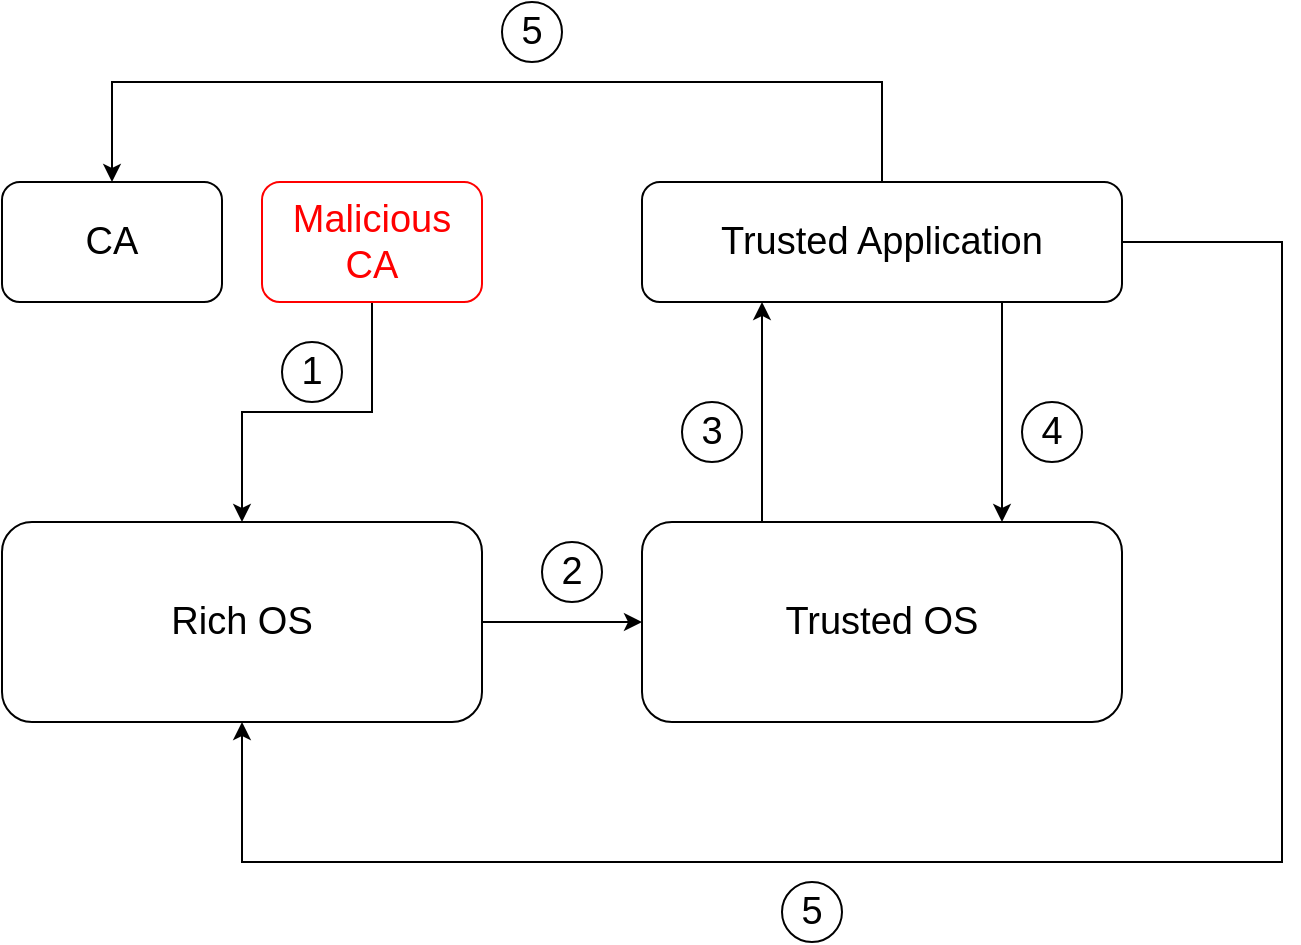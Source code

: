 <mxfile version="20.2.3" type="github">
  <diagram id="IjE_r1VJSpC4vSCnsU9k" name="第 1 页">
    <mxGraphModel dx="1209" dy="749" grid="1" gridSize="10" guides="1" tooltips="1" connect="1" arrows="1" fold="1" page="1" pageScale="1" pageWidth="1200" pageHeight="1920" math="0" shadow="0">
      <root>
        <mxCell id="0" />
        <mxCell id="1" parent="0" />
        <mxCell id="byWuOvxjTO7wnnD7FxtV-4" value="CA" style="rounded=1;whiteSpace=wrap;html=1;fontSize=19;" vertex="1" parent="1">
          <mxGeometry x="240" y="180" width="110" height="60" as="geometry" />
        </mxCell>
        <mxCell id="byWuOvxjTO7wnnD7FxtV-14" style="edgeStyle=orthogonalEdgeStyle;rounded=0;orthogonalLoop=1;jettySize=auto;html=1;exitX=1;exitY=0.5;exitDx=0;exitDy=0;entryX=0;entryY=0.5;entryDx=0;entryDy=0;fontSize=19;" edge="1" parent="1" source="byWuOvxjTO7wnnD7FxtV-6" target="byWuOvxjTO7wnnD7FxtV-11">
          <mxGeometry relative="1" as="geometry" />
        </mxCell>
        <mxCell id="byWuOvxjTO7wnnD7FxtV-6" value="Rich OS" style="rounded=1;whiteSpace=wrap;html=1;fontSize=19;" vertex="1" parent="1">
          <mxGeometry x="240" y="350" width="240" height="100" as="geometry" />
        </mxCell>
        <mxCell id="byWuOvxjTO7wnnD7FxtV-13" style="edgeStyle=orthogonalEdgeStyle;rounded=0;orthogonalLoop=1;jettySize=auto;html=1;exitX=0.5;exitY=1;exitDx=0;exitDy=0;entryX=0.5;entryY=0;entryDx=0;entryDy=0;fontSize=19;" edge="1" parent="1" source="byWuOvxjTO7wnnD7FxtV-10" target="byWuOvxjTO7wnnD7FxtV-6">
          <mxGeometry relative="1" as="geometry" />
        </mxCell>
        <mxCell id="byWuOvxjTO7wnnD7FxtV-10" value="Malicious CA" style="rounded=1;whiteSpace=wrap;html=1;fontSize=19;fontColor=#FF0000;strokeColor=#FF0000;" vertex="1" parent="1">
          <mxGeometry x="370" y="180" width="110" height="60" as="geometry" />
        </mxCell>
        <mxCell id="byWuOvxjTO7wnnD7FxtV-16" style="edgeStyle=orthogonalEdgeStyle;rounded=0;orthogonalLoop=1;jettySize=auto;html=1;exitX=0.25;exitY=0;exitDx=0;exitDy=0;entryX=0.25;entryY=1;entryDx=0;entryDy=0;fontSize=19;" edge="1" parent="1" source="byWuOvxjTO7wnnD7FxtV-11" target="byWuOvxjTO7wnnD7FxtV-12">
          <mxGeometry relative="1" as="geometry" />
        </mxCell>
        <mxCell id="byWuOvxjTO7wnnD7FxtV-11" value="Trusted OS" style="rounded=1;whiteSpace=wrap;html=1;fontSize=19;" vertex="1" parent="1">
          <mxGeometry x="560" y="350" width="240" height="100" as="geometry" />
        </mxCell>
        <mxCell id="byWuOvxjTO7wnnD7FxtV-17" style="edgeStyle=orthogonalEdgeStyle;rounded=0;orthogonalLoop=1;jettySize=auto;html=1;exitX=0.75;exitY=1;exitDx=0;exitDy=0;entryX=0.75;entryY=0;entryDx=0;entryDy=0;fontSize=19;" edge="1" parent="1" source="byWuOvxjTO7wnnD7FxtV-12" target="byWuOvxjTO7wnnD7FxtV-11">
          <mxGeometry relative="1" as="geometry" />
        </mxCell>
        <mxCell id="byWuOvxjTO7wnnD7FxtV-18" style="edgeStyle=orthogonalEdgeStyle;rounded=0;orthogonalLoop=1;jettySize=auto;html=1;exitX=0.5;exitY=0;exitDx=0;exitDy=0;entryX=0.5;entryY=0;entryDx=0;entryDy=0;fontSize=19;" edge="1" parent="1" source="byWuOvxjTO7wnnD7FxtV-12" target="byWuOvxjTO7wnnD7FxtV-4">
          <mxGeometry relative="1" as="geometry">
            <Array as="points">
              <mxPoint x="680" y="130" />
              <mxPoint x="295" y="130" />
            </Array>
          </mxGeometry>
        </mxCell>
        <mxCell id="byWuOvxjTO7wnnD7FxtV-19" style="edgeStyle=orthogonalEdgeStyle;rounded=0;orthogonalLoop=1;jettySize=auto;html=1;exitX=1;exitY=0.5;exitDx=0;exitDy=0;entryX=0.5;entryY=1;entryDx=0;entryDy=0;fontSize=19;" edge="1" parent="1" source="byWuOvxjTO7wnnD7FxtV-12" target="byWuOvxjTO7wnnD7FxtV-6">
          <mxGeometry relative="1" as="geometry">
            <Array as="points">
              <mxPoint x="880" y="210" />
              <mxPoint x="880" y="520" />
              <mxPoint x="360" y="520" />
            </Array>
          </mxGeometry>
        </mxCell>
        <mxCell id="byWuOvxjTO7wnnD7FxtV-12" value="Trusted Application" style="rounded=1;whiteSpace=wrap;html=1;fontSize=19;" vertex="1" parent="1">
          <mxGeometry x="560" y="180" width="240" height="60" as="geometry" />
        </mxCell>
        <mxCell id="byWuOvxjTO7wnnD7FxtV-20" value="1" style="ellipse;whiteSpace=wrap;html=1;aspect=fixed;fontSize=19;" vertex="1" parent="1">
          <mxGeometry x="380" y="260" width="30" height="30" as="geometry" />
        </mxCell>
        <mxCell id="byWuOvxjTO7wnnD7FxtV-22" value="2" style="ellipse;whiteSpace=wrap;html=1;aspect=fixed;fontSize=19;" vertex="1" parent="1">
          <mxGeometry x="510" y="360" width="30" height="30" as="geometry" />
        </mxCell>
        <mxCell id="byWuOvxjTO7wnnD7FxtV-23" value="3" style="ellipse;whiteSpace=wrap;html=1;aspect=fixed;fontSize=19;" vertex="1" parent="1">
          <mxGeometry x="580" y="290" width="30" height="30" as="geometry" />
        </mxCell>
        <mxCell id="byWuOvxjTO7wnnD7FxtV-24" value="4" style="ellipse;whiteSpace=wrap;html=1;aspect=fixed;fontSize=19;" vertex="1" parent="1">
          <mxGeometry x="750" y="290" width="30" height="30" as="geometry" />
        </mxCell>
        <mxCell id="byWuOvxjTO7wnnD7FxtV-25" value="5" style="ellipse;whiteSpace=wrap;html=1;aspect=fixed;fontSize=19;" vertex="1" parent="1">
          <mxGeometry x="630" y="530" width="30" height="30" as="geometry" />
        </mxCell>
        <mxCell id="byWuOvxjTO7wnnD7FxtV-26" value="5" style="ellipse;whiteSpace=wrap;html=1;aspect=fixed;fontSize=19;" vertex="1" parent="1">
          <mxGeometry x="490" y="90" width="30" height="30" as="geometry" />
        </mxCell>
      </root>
    </mxGraphModel>
  </diagram>
</mxfile>
